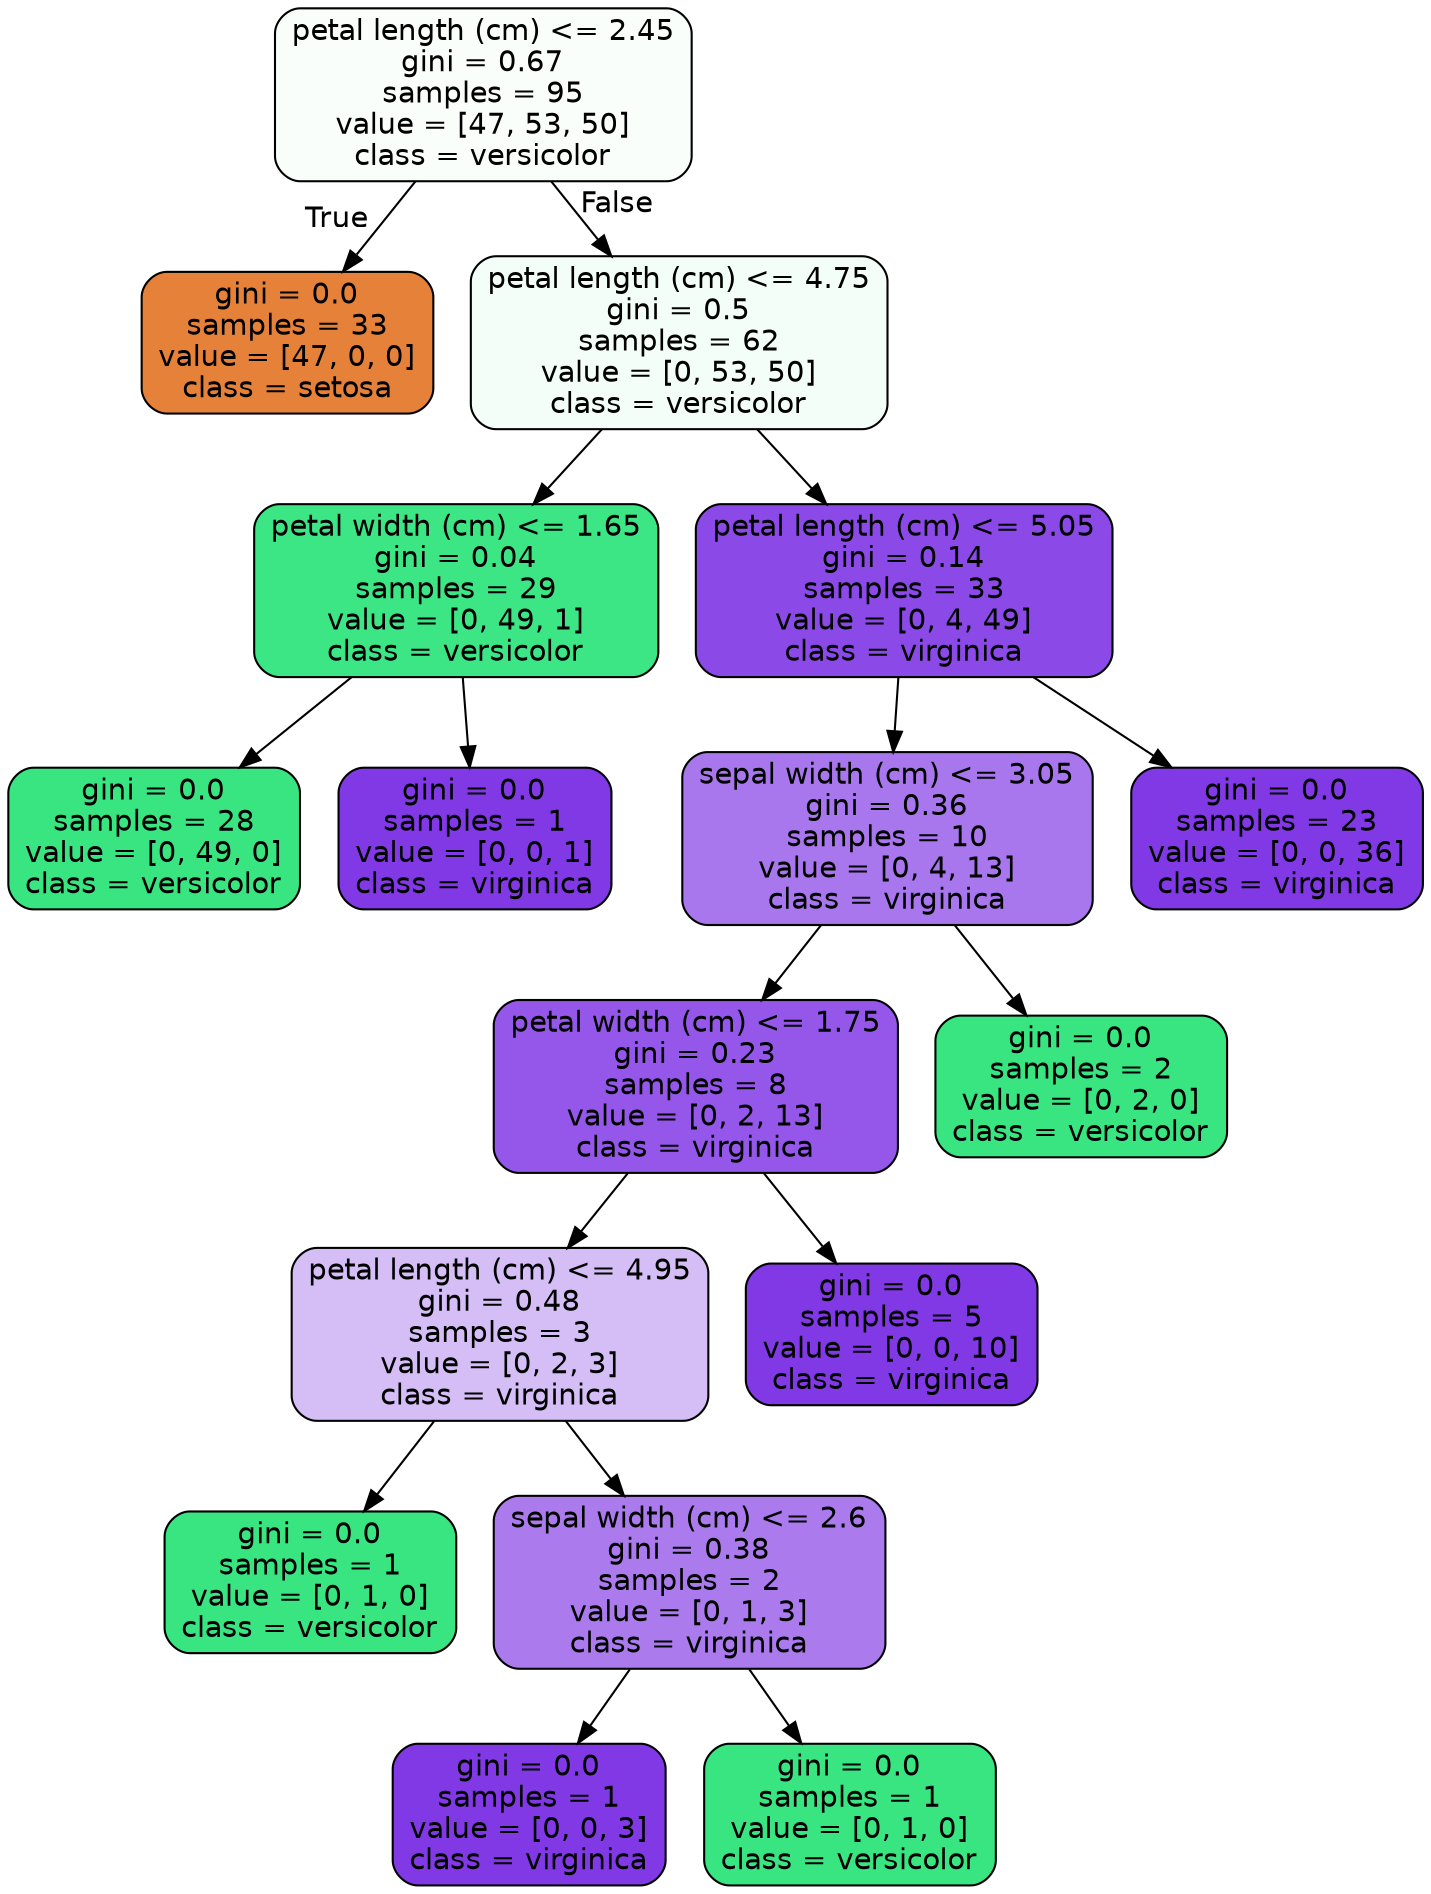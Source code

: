 digraph Tree {
node [shape=box, style="filled, rounded", color="black", fontname=helvetica] ;
edge [fontname=helvetica] ;
0 [label="petal length (cm) <= 2.45\ngini = 0.67\nsamples = 95\nvalue = [47, 53, 50]\nclass = versicolor", fillcolor="#f9fefb"] ;
1 [label="gini = 0.0\nsamples = 33\nvalue = [47, 0, 0]\nclass = setosa", fillcolor="#e58139"] ;
0 -> 1 [labeldistance=2.5, labelangle=45, headlabel="True"] ;
2 [label="petal length (cm) <= 4.75\ngini = 0.5\nsamples = 62\nvalue = [0, 53, 50]\nclass = versicolor", fillcolor="#f4fef8"] ;
0 -> 2 [labeldistance=2.5, labelangle=-45, headlabel="False"] ;
3 [label="petal width (cm) <= 1.65\ngini = 0.04\nsamples = 29\nvalue = [0, 49, 1]\nclass = versicolor", fillcolor="#3de684"] ;
2 -> 3 ;
4 [label="gini = 0.0\nsamples = 28\nvalue = [0, 49, 0]\nclass = versicolor", fillcolor="#39e581"] ;
3 -> 4 ;
5 [label="gini = 0.0\nsamples = 1\nvalue = [0, 0, 1]\nclass = virginica", fillcolor="#8139e5"] ;
3 -> 5 ;
6 [label="petal length (cm) <= 5.05\ngini = 0.14\nsamples = 33\nvalue = [0, 4, 49]\nclass = virginica", fillcolor="#8b49e7"] ;
2 -> 6 ;
7 [label="sepal width (cm) <= 3.05\ngini = 0.36\nsamples = 10\nvalue = [0, 4, 13]\nclass = virginica", fillcolor="#a876ed"] ;
6 -> 7 ;
8 [label="petal width (cm) <= 1.75\ngini = 0.23\nsamples = 8\nvalue = [0, 2, 13]\nclass = virginica", fillcolor="#9457e9"] ;
7 -> 8 ;
9 [label="petal length (cm) <= 4.95\ngini = 0.48\nsamples = 3\nvalue = [0, 2, 3]\nclass = virginica", fillcolor="#d5bdf6"] ;
8 -> 9 ;
10 [label="gini = 0.0\nsamples = 1\nvalue = [0, 1, 0]\nclass = versicolor", fillcolor="#39e581"] ;
9 -> 10 ;
11 [label="sepal width (cm) <= 2.6\ngini = 0.38\nsamples = 2\nvalue = [0, 1, 3]\nclass = virginica", fillcolor="#ab7bee"] ;
9 -> 11 ;
12 [label="gini = 0.0\nsamples = 1\nvalue = [0, 0, 3]\nclass = virginica", fillcolor="#8139e5"] ;
11 -> 12 ;
13 [label="gini = 0.0\nsamples = 1\nvalue = [0, 1, 0]\nclass = versicolor", fillcolor="#39e581"] ;
11 -> 13 ;
14 [label="gini = 0.0\nsamples = 5\nvalue = [0, 0, 10]\nclass = virginica", fillcolor="#8139e5"] ;
8 -> 14 ;
15 [label="gini = 0.0\nsamples = 2\nvalue = [0, 2, 0]\nclass = versicolor", fillcolor="#39e581"] ;
7 -> 15 ;
16 [label="gini = 0.0\nsamples = 23\nvalue = [0, 0, 36]\nclass = virginica", fillcolor="#8139e5"] ;
6 -> 16 ;
}